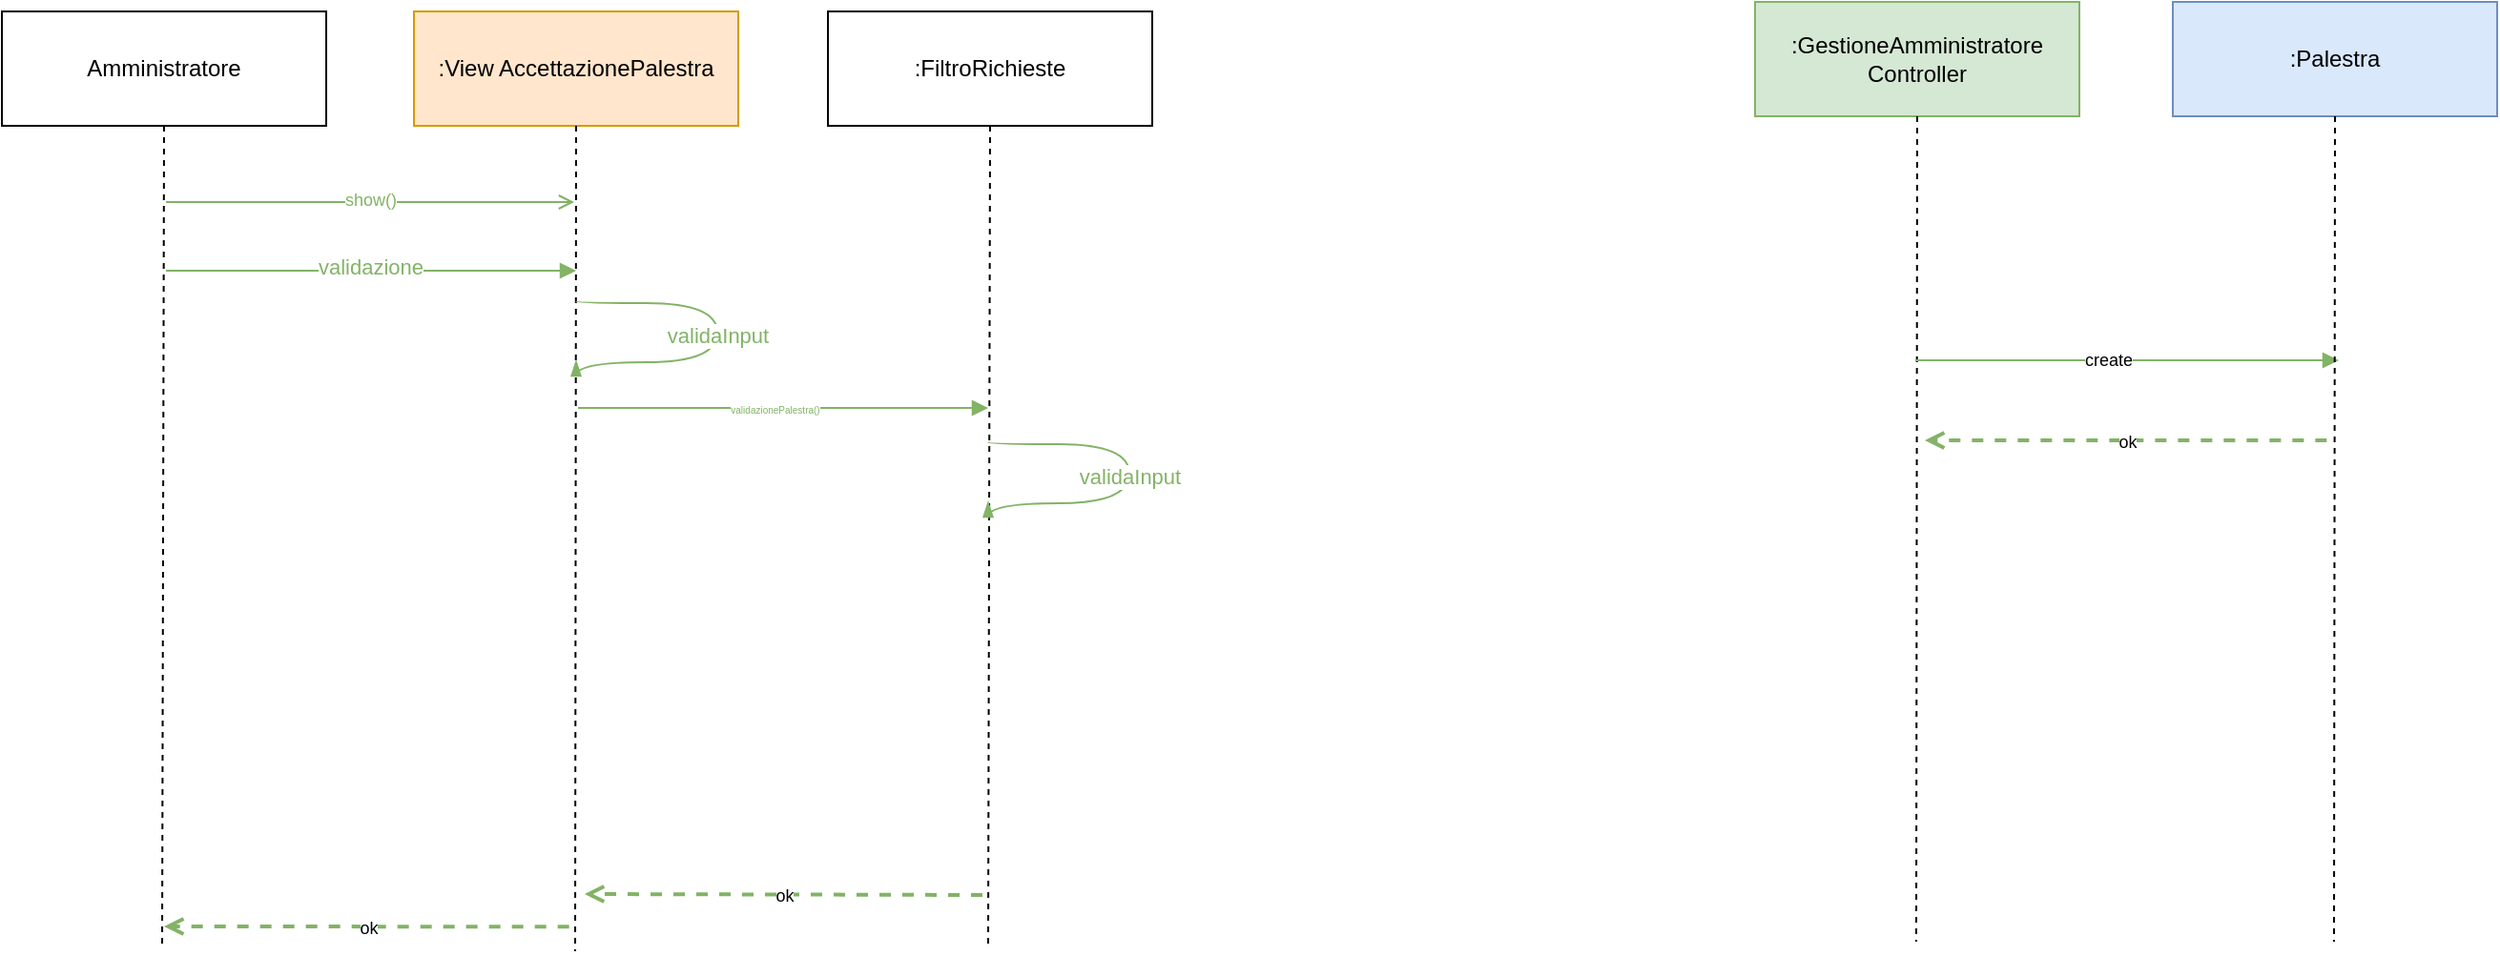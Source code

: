 <mxfile version="24.5.4" type="github">
  <diagram name="Page-1" id="gF6UFK7chyScmTmYwceF">
    <mxGraphModel dx="1394" dy="812" grid="0" gridSize="10" guides="1" tooltips="1" connect="1" arrows="1" fold="1" page="0" pageScale="1" pageWidth="850" pageHeight="1100" math="0" shadow="0">
      <root>
        <mxCell id="0" />
        <mxCell id="1" parent="0" />
        <mxCell id="C3ymOm5gCoxCKybidC8n-1" value=":View AccettazionePalestra" style="rounded=0;whiteSpace=wrap;html=1;fillColor=#ffe6cc;strokeColor=#d79b00;" vertex="1" parent="1">
          <mxGeometry x="256" y="40" width="170" height="60" as="geometry" />
        </mxCell>
        <mxCell id="C3ymOm5gCoxCKybidC8n-2" value="Amministratore" style="rounded=0;whiteSpace=wrap;html=1;" vertex="1" parent="1">
          <mxGeometry x="40" y="40" width="170" height="60" as="geometry" />
        </mxCell>
        <mxCell id="C3ymOm5gCoxCKybidC8n-3" value=":GestioneAmministratore Controller" style="rounded=0;whiteSpace=wrap;html=1;fillColor=#d5e8d4;strokeColor=#82b366;" vertex="1" parent="1">
          <mxGeometry x="959" y="35" width="170" height="60" as="geometry" />
        </mxCell>
        <mxCell id="C3ymOm5gCoxCKybidC8n-4" value="" style="endArrow=none;dashed=1;html=1;rounded=0;exitX=0.5;exitY=1;exitDx=0;exitDy=0;" edge="1" parent="1" source="C3ymOm5gCoxCKybidC8n-2">
          <mxGeometry width="50" height="50" relative="1" as="geometry">
            <mxPoint x="312" y="249" as="sourcePoint" />
            <mxPoint x="124" y="529" as="targetPoint" />
          </mxGeometry>
        </mxCell>
        <mxCell id="C3ymOm5gCoxCKybidC8n-5" value="" style="endArrow=none;dashed=1;html=1;rounded=0;exitX=0.5;exitY=1;exitDx=0;exitDy=0;" edge="1" parent="1" source="C3ymOm5gCoxCKybidC8n-1">
          <mxGeometry width="50" height="50" relative="1" as="geometry">
            <mxPoint x="341.5" y="104" as="sourcePoint" />
            <mxPoint x="340.5" y="533" as="targetPoint" />
          </mxGeometry>
        </mxCell>
        <mxCell id="C3ymOm5gCoxCKybidC8n-6" value="" style="endArrow=none;dashed=1;html=1;rounded=0;exitX=0.5;exitY=1;exitDx=0;exitDy=0;" edge="1" parent="1" source="C3ymOm5gCoxCKybidC8n-3">
          <mxGeometry width="50" height="50" relative="1" as="geometry">
            <mxPoint x="1044.5" y="99" as="sourcePoint" />
            <mxPoint x="1043.5" y="528" as="targetPoint" />
          </mxGeometry>
        </mxCell>
        <mxCell id="C3ymOm5gCoxCKybidC8n-7" value="" style="endArrow=open;html=1;rounded=0;endFill=0;fillColor=#d5e8d4;strokeColor=#82b366;" edge="1" parent="1">
          <mxGeometry width="50" height="50" relative="1" as="geometry">
            <mxPoint x="126" y="140" as="sourcePoint" />
            <mxPoint x="340" y="140" as="targetPoint" />
          </mxGeometry>
        </mxCell>
        <mxCell id="C3ymOm5gCoxCKybidC8n-8" value="&lt;font color=&quot;#82b366&quot; style=&quot;font-size: 9px;&quot;&gt;show()&lt;/font&gt;" style="edgeLabel;html=1;align=center;verticalAlign=middle;resizable=0;points=[];" vertex="1" connectable="0" parent="C3ymOm5gCoxCKybidC8n-7">
          <mxGeometry x="-0.004" y="2" relative="1" as="geometry">
            <mxPoint as="offset" />
          </mxGeometry>
        </mxCell>
        <mxCell id="C3ymOm5gCoxCKybidC8n-11" value="" style="endArrow=block;html=1;rounded=0;endFill=1;fillColor=#d5e8d4;strokeColor=#82b366;" edge="1" parent="1">
          <mxGeometry width="50" height="50" relative="1" as="geometry">
            <mxPoint x="126" y="176" as="sourcePoint" />
            <mxPoint x="341" y="176" as="targetPoint" />
          </mxGeometry>
        </mxCell>
        <mxCell id="C3ymOm5gCoxCKybidC8n-12" value="&lt;font color=&quot;#82b366&quot;&gt;validazione&lt;/font&gt;" style="edgeLabel;html=1;align=center;verticalAlign=middle;resizable=0;points=[];" vertex="1" connectable="0" parent="C3ymOm5gCoxCKybidC8n-11">
          <mxGeometry x="-0.004" y="2" relative="1" as="geometry">
            <mxPoint as="offset" />
          </mxGeometry>
        </mxCell>
        <mxCell id="C3ymOm5gCoxCKybidC8n-13" value="" style="endArrow=block;html=1;rounded=0;endFill=1;fillColor=#d5e8d4;strokeColor=#82b366;" edge="1" parent="1">
          <mxGeometry width="50" height="50" relative="1" as="geometry">
            <mxPoint x="342" y="248" as="sourcePoint" />
            <mxPoint x="557" y="248" as="targetPoint" />
          </mxGeometry>
        </mxCell>
        <mxCell id="C3ymOm5gCoxCKybidC8n-14" value="&lt;font color=&quot;#82b366&quot; style=&quot;font-size: 5px;&quot;&gt;validazionePalestra()&lt;/font&gt;" style="edgeLabel;html=1;align=center;verticalAlign=middle;resizable=0;points=[];" vertex="1" connectable="0" parent="C3ymOm5gCoxCKybidC8n-13">
          <mxGeometry x="-0.042" y="1" relative="1" as="geometry">
            <mxPoint as="offset" />
          </mxGeometry>
        </mxCell>
        <mxCell id="C3ymOm5gCoxCKybidC8n-15" value="" style="endArrow=block;html=1;rounded=0;endFill=1;fillColor=#d5e8d4;strokeColor=#82b366;" edge="1" parent="1">
          <mxGeometry width="50" height="50" relative="1" as="geometry">
            <mxPoint x="1043" y="223" as="sourcePoint" />
            <mxPoint x="1265" y="223" as="targetPoint" />
          </mxGeometry>
        </mxCell>
        <mxCell id="C3ymOm5gCoxCKybidC8n-16" value="&lt;font style=&quot;font-size: 9px;&quot;&gt;create&lt;/font&gt;" style="edgeLabel;html=1;align=center;verticalAlign=middle;resizable=0;points=[];" vertex="1" connectable="0" parent="C3ymOm5gCoxCKybidC8n-15">
          <mxGeometry x="-0.089" y="1" relative="1" as="geometry">
            <mxPoint as="offset" />
          </mxGeometry>
        </mxCell>
        <mxCell id="C3ymOm5gCoxCKybidC8n-17" value=":Palestra" style="rounded=0;whiteSpace=wrap;html=1;fillColor=#dae8fc;strokeColor=#6c8ebf;" vertex="1" parent="1">
          <mxGeometry x="1178" y="35" width="170" height="60" as="geometry" />
        </mxCell>
        <mxCell id="C3ymOm5gCoxCKybidC8n-18" value="" style="endArrow=none;dashed=1;html=1;rounded=0;exitX=0.5;exitY=1;exitDx=0;exitDy=0;" edge="1" parent="1" source="C3ymOm5gCoxCKybidC8n-17">
          <mxGeometry width="50" height="50" relative="1" as="geometry">
            <mxPoint x="1263.5" y="99" as="sourcePoint" />
            <mxPoint x="1262.5" y="528" as="targetPoint" />
          </mxGeometry>
        </mxCell>
        <mxCell id="C3ymOm5gCoxCKybidC8n-20" value="" style="endArrow=open;dashed=1;html=1;strokeWidth=2;rounded=0;fillColor=#d5e8d4;strokeColor=#82b366;endFill=0;exitX=0.679;exitY=0.933;exitDx=0;exitDy=0;exitPerimeter=0;" edge="1" parent="1">
          <mxGeometry width="50" height="50" relative="1" as="geometry">
            <mxPoint x="1258.67" y="264.962" as="sourcePoint" />
            <mxPoint x="1048" y="265" as="targetPoint" />
          </mxGeometry>
        </mxCell>
        <mxCell id="C3ymOm5gCoxCKybidC8n-21" value="&lt;font style=&quot;font-size: 9px;&quot;&gt;ok&lt;/font&gt;" style="edgeLabel;html=1;align=center;verticalAlign=middle;resizable=0;points=[];" vertex="1" connectable="0" parent="C3ymOm5gCoxCKybidC8n-20">
          <mxGeometry x="-0.005" relative="1" as="geometry">
            <mxPoint as="offset" />
          </mxGeometry>
        </mxCell>
        <mxCell id="C3ymOm5gCoxCKybidC8n-22" value="" style="endArrow=open;dashed=1;html=1;strokeWidth=2;rounded=0;fillColor=#d5e8d4;strokeColor=#82b366;endFill=0;exitX=0.839;exitY=0.801;exitDx=0;exitDy=0;exitPerimeter=0;entryX=0.705;entryY=0.057;entryDx=0;entryDy=0;entryPerimeter=0;" edge="1" parent="1">
          <mxGeometry width="50" height="50" relative="1" as="geometry">
            <mxPoint x="554" y="503.493" as="sourcePoint" />
            <mxPoint x="345.43" y="503.005" as="targetPoint" />
          </mxGeometry>
        </mxCell>
        <mxCell id="C3ymOm5gCoxCKybidC8n-23" value="&lt;font style=&quot;font-size: 9px;&quot;&gt;ok&lt;/font&gt;" style="edgeLabel;html=1;align=center;verticalAlign=middle;resizable=0;points=[];" vertex="1" connectable="0" parent="C3ymOm5gCoxCKybidC8n-22">
          <mxGeometry x="-0.005" relative="1" as="geometry">
            <mxPoint as="offset" />
          </mxGeometry>
        </mxCell>
        <mxCell id="C3ymOm5gCoxCKybidC8n-24" value="" style="endArrow=open;dashed=1;html=1;strokeWidth=2;rounded=0;fillColor=#d5e8d4;strokeColor=#82b366;endFill=0;exitX=0.884;exitY=0.867;exitDx=0;exitDy=0;exitPerimeter=0;" edge="1" parent="1">
          <mxGeometry width="50" height="50" relative="1" as="geometry">
            <mxPoint x="337.33" y="520.132" as="sourcePoint" />
            <mxPoint x="125" y="520" as="targetPoint" />
          </mxGeometry>
        </mxCell>
        <mxCell id="C3ymOm5gCoxCKybidC8n-25" value="&lt;font style=&quot;font-size: 9px;&quot;&gt;ok&lt;/font&gt;" style="edgeLabel;html=1;align=center;verticalAlign=middle;resizable=0;points=[];" vertex="1" connectable="0" parent="C3ymOm5gCoxCKybidC8n-24">
          <mxGeometry x="-0.005" relative="1" as="geometry">
            <mxPoint as="offset" />
          </mxGeometry>
        </mxCell>
        <mxCell id="C3ymOm5gCoxCKybidC8n-30" value="" style="endArrow=blockThin;html=1;rounded=0;endFill=1;edgeStyle=orthogonalEdgeStyle;curved=1;fillColor=#d5e8d4;strokeColor=#82b366;" edge="1" parent="1">
          <mxGeometry width="50" height="50" relative="1" as="geometry">
            <mxPoint x="341" y="192" as="sourcePoint" />
            <mxPoint x="341" y="223" as="targetPoint" />
            <Array as="points">
              <mxPoint x="415" y="193" />
              <mxPoint x="415" y="224" />
              <mxPoint x="341" y="224" />
            </Array>
          </mxGeometry>
        </mxCell>
        <mxCell id="C3ymOm5gCoxCKybidC8n-31" value="&lt;font color=&quot;#82b366&quot;&gt;validaInput&lt;/font&gt;" style="edgeLabel;html=1;align=center;verticalAlign=middle;resizable=0;points=[];" vertex="1" connectable="0" parent="C3ymOm5gCoxCKybidC8n-30">
          <mxGeometry x="0.011" relative="1" as="geometry">
            <mxPoint as="offset" />
          </mxGeometry>
        </mxCell>
        <mxCell id="C3ymOm5gCoxCKybidC8n-32" value=":FiltroRichieste" style="rounded=0;whiteSpace=wrap;html=1;" vertex="1" parent="1">
          <mxGeometry x="473" y="40" width="170" height="60" as="geometry" />
        </mxCell>
        <mxCell id="C3ymOm5gCoxCKybidC8n-33" value="" style="endArrow=none;dashed=1;html=1;rounded=0;exitX=0.5;exitY=1;exitDx=0;exitDy=0;" edge="1" source="C3ymOm5gCoxCKybidC8n-32" parent="1">
          <mxGeometry width="50" height="50" relative="1" as="geometry">
            <mxPoint x="745" y="249" as="sourcePoint" />
            <mxPoint x="557" y="529" as="targetPoint" />
          </mxGeometry>
        </mxCell>
        <mxCell id="C3ymOm5gCoxCKybidC8n-36" value="" style="endArrow=blockThin;html=1;rounded=0;endFill=1;edgeStyle=orthogonalEdgeStyle;curved=1;fillColor=#d5e8d4;strokeColor=#82b366;" edge="1" parent="1">
          <mxGeometry width="50" height="50" relative="1" as="geometry">
            <mxPoint x="557" y="266" as="sourcePoint" />
            <mxPoint x="557" y="297" as="targetPoint" />
            <Array as="points">
              <mxPoint x="631" y="267" />
              <mxPoint x="631" y="298" />
              <mxPoint x="557" y="298" />
            </Array>
          </mxGeometry>
        </mxCell>
        <mxCell id="C3ymOm5gCoxCKybidC8n-37" value="&lt;font color=&quot;#82b366&quot;&gt;validaInput&lt;/font&gt;" style="edgeLabel;html=1;align=center;verticalAlign=middle;resizable=0;points=[];" vertex="1" connectable="0" parent="C3ymOm5gCoxCKybidC8n-36">
          <mxGeometry x="0.011" relative="1" as="geometry">
            <mxPoint as="offset" />
          </mxGeometry>
        </mxCell>
      </root>
    </mxGraphModel>
  </diagram>
</mxfile>
